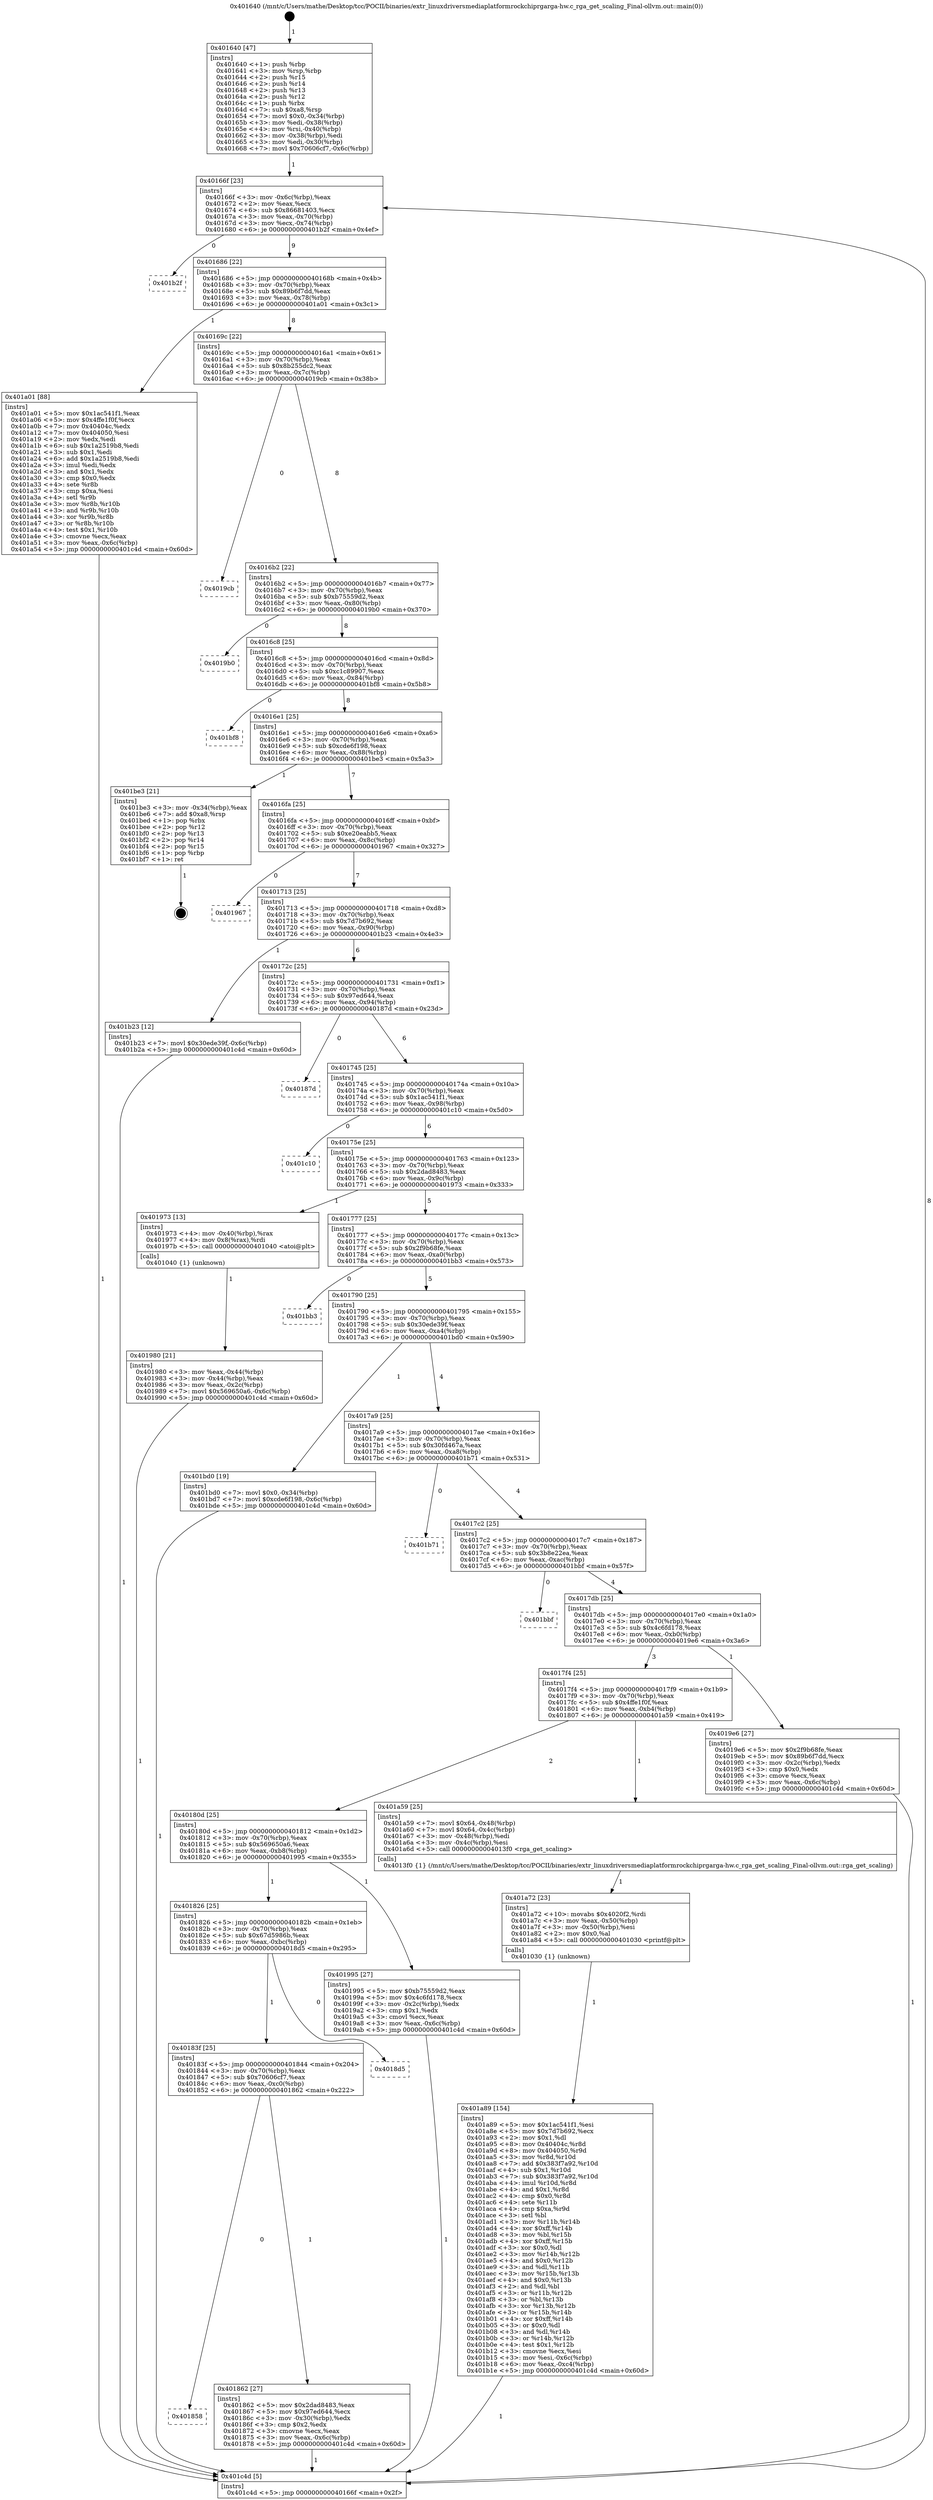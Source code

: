 digraph "0x401640" {
  label = "0x401640 (/mnt/c/Users/mathe/Desktop/tcc/POCII/binaries/extr_linuxdriversmediaplatformrockchiprgarga-hw.c_rga_get_scaling_Final-ollvm.out::main(0))"
  labelloc = "t"
  node[shape=record]

  Entry [label="",width=0.3,height=0.3,shape=circle,fillcolor=black,style=filled]
  "0x40166f" [label="{
     0x40166f [23]\l
     | [instrs]\l
     &nbsp;&nbsp;0x40166f \<+3\>: mov -0x6c(%rbp),%eax\l
     &nbsp;&nbsp;0x401672 \<+2\>: mov %eax,%ecx\l
     &nbsp;&nbsp;0x401674 \<+6\>: sub $0x86681403,%ecx\l
     &nbsp;&nbsp;0x40167a \<+3\>: mov %eax,-0x70(%rbp)\l
     &nbsp;&nbsp;0x40167d \<+3\>: mov %ecx,-0x74(%rbp)\l
     &nbsp;&nbsp;0x401680 \<+6\>: je 0000000000401b2f \<main+0x4ef\>\l
  }"]
  "0x401b2f" [label="{
     0x401b2f\l
  }", style=dashed]
  "0x401686" [label="{
     0x401686 [22]\l
     | [instrs]\l
     &nbsp;&nbsp;0x401686 \<+5\>: jmp 000000000040168b \<main+0x4b\>\l
     &nbsp;&nbsp;0x40168b \<+3\>: mov -0x70(%rbp),%eax\l
     &nbsp;&nbsp;0x40168e \<+5\>: sub $0x89b6f7dd,%eax\l
     &nbsp;&nbsp;0x401693 \<+3\>: mov %eax,-0x78(%rbp)\l
     &nbsp;&nbsp;0x401696 \<+6\>: je 0000000000401a01 \<main+0x3c1\>\l
  }"]
  Exit [label="",width=0.3,height=0.3,shape=circle,fillcolor=black,style=filled,peripheries=2]
  "0x401a01" [label="{
     0x401a01 [88]\l
     | [instrs]\l
     &nbsp;&nbsp;0x401a01 \<+5\>: mov $0x1ac541f1,%eax\l
     &nbsp;&nbsp;0x401a06 \<+5\>: mov $0x4ffe1f0f,%ecx\l
     &nbsp;&nbsp;0x401a0b \<+7\>: mov 0x40404c,%edx\l
     &nbsp;&nbsp;0x401a12 \<+7\>: mov 0x404050,%esi\l
     &nbsp;&nbsp;0x401a19 \<+2\>: mov %edx,%edi\l
     &nbsp;&nbsp;0x401a1b \<+6\>: sub $0x1a2519b8,%edi\l
     &nbsp;&nbsp;0x401a21 \<+3\>: sub $0x1,%edi\l
     &nbsp;&nbsp;0x401a24 \<+6\>: add $0x1a2519b8,%edi\l
     &nbsp;&nbsp;0x401a2a \<+3\>: imul %edi,%edx\l
     &nbsp;&nbsp;0x401a2d \<+3\>: and $0x1,%edx\l
     &nbsp;&nbsp;0x401a30 \<+3\>: cmp $0x0,%edx\l
     &nbsp;&nbsp;0x401a33 \<+4\>: sete %r8b\l
     &nbsp;&nbsp;0x401a37 \<+3\>: cmp $0xa,%esi\l
     &nbsp;&nbsp;0x401a3a \<+4\>: setl %r9b\l
     &nbsp;&nbsp;0x401a3e \<+3\>: mov %r8b,%r10b\l
     &nbsp;&nbsp;0x401a41 \<+3\>: and %r9b,%r10b\l
     &nbsp;&nbsp;0x401a44 \<+3\>: xor %r9b,%r8b\l
     &nbsp;&nbsp;0x401a47 \<+3\>: or %r8b,%r10b\l
     &nbsp;&nbsp;0x401a4a \<+4\>: test $0x1,%r10b\l
     &nbsp;&nbsp;0x401a4e \<+3\>: cmovne %ecx,%eax\l
     &nbsp;&nbsp;0x401a51 \<+3\>: mov %eax,-0x6c(%rbp)\l
     &nbsp;&nbsp;0x401a54 \<+5\>: jmp 0000000000401c4d \<main+0x60d\>\l
  }"]
  "0x40169c" [label="{
     0x40169c [22]\l
     | [instrs]\l
     &nbsp;&nbsp;0x40169c \<+5\>: jmp 00000000004016a1 \<main+0x61\>\l
     &nbsp;&nbsp;0x4016a1 \<+3\>: mov -0x70(%rbp),%eax\l
     &nbsp;&nbsp;0x4016a4 \<+5\>: sub $0x8b255dc2,%eax\l
     &nbsp;&nbsp;0x4016a9 \<+3\>: mov %eax,-0x7c(%rbp)\l
     &nbsp;&nbsp;0x4016ac \<+6\>: je 00000000004019cb \<main+0x38b\>\l
  }"]
  "0x401a89" [label="{
     0x401a89 [154]\l
     | [instrs]\l
     &nbsp;&nbsp;0x401a89 \<+5\>: mov $0x1ac541f1,%esi\l
     &nbsp;&nbsp;0x401a8e \<+5\>: mov $0x7d7b692,%ecx\l
     &nbsp;&nbsp;0x401a93 \<+2\>: mov $0x1,%dl\l
     &nbsp;&nbsp;0x401a95 \<+8\>: mov 0x40404c,%r8d\l
     &nbsp;&nbsp;0x401a9d \<+8\>: mov 0x404050,%r9d\l
     &nbsp;&nbsp;0x401aa5 \<+3\>: mov %r8d,%r10d\l
     &nbsp;&nbsp;0x401aa8 \<+7\>: add $0x383f7a92,%r10d\l
     &nbsp;&nbsp;0x401aaf \<+4\>: sub $0x1,%r10d\l
     &nbsp;&nbsp;0x401ab3 \<+7\>: sub $0x383f7a92,%r10d\l
     &nbsp;&nbsp;0x401aba \<+4\>: imul %r10d,%r8d\l
     &nbsp;&nbsp;0x401abe \<+4\>: and $0x1,%r8d\l
     &nbsp;&nbsp;0x401ac2 \<+4\>: cmp $0x0,%r8d\l
     &nbsp;&nbsp;0x401ac6 \<+4\>: sete %r11b\l
     &nbsp;&nbsp;0x401aca \<+4\>: cmp $0xa,%r9d\l
     &nbsp;&nbsp;0x401ace \<+3\>: setl %bl\l
     &nbsp;&nbsp;0x401ad1 \<+3\>: mov %r11b,%r14b\l
     &nbsp;&nbsp;0x401ad4 \<+4\>: xor $0xff,%r14b\l
     &nbsp;&nbsp;0x401ad8 \<+3\>: mov %bl,%r15b\l
     &nbsp;&nbsp;0x401adb \<+4\>: xor $0xff,%r15b\l
     &nbsp;&nbsp;0x401adf \<+3\>: xor $0x0,%dl\l
     &nbsp;&nbsp;0x401ae2 \<+3\>: mov %r14b,%r12b\l
     &nbsp;&nbsp;0x401ae5 \<+4\>: and $0x0,%r12b\l
     &nbsp;&nbsp;0x401ae9 \<+3\>: and %dl,%r11b\l
     &nbsp;&nbsp;0x401aec \<+3\>: mov %r15b,%r13b\l
     &nbsp;&nbsp;0x401aef \<+4\>: and $0x0,%r13b\l
     &nbsp;&nbsp;0x401af3 \<+2\>: and %dl,%bl\l
     &nbsp;&nbsp;0x401af5 \<+3\>: or %r11b,%r12b\l
     &nbsp;&nbsp;0x401af8 \<+3\>: or %bl,%r13b\l
     &nbsp;&nbsp;0x401afb \<+3\>: xor %r13b,%r12b\l
     &nbsp;&nbsp;0x401afe \<+3\>: or %r15b,%r14b\l
     &nbsp;&nbsp;0x401b01 \<+4\>: xor $0xff,%r14b\l
     &nbsp;&nbsp;0x401b05 \<+3\>: or $0x0,%dl\l
     &nbsp;&nbsp;0x401b08 \<+3\>: and %dl,%r14b\l
     &nbsp;&nbsp;0x401b0b \<+3\>: or %r14b,%r12b\l
     &nbsp;&nbsp;0x401b0e \<+4\>: test $0x1,%r12b\l
     &nbsp;&nbsp;0x401b12 \<+3\>: cmovne %ecx,%esi\l
     &nbsp;&nbsp;0x401b15 \<+3\>: mov %esi,-0x6c(%rbp)\l
     &nbsp;&nbsp;0x401b18 \<+6\>: mov %eax,-0xc4(%rbp)\l
     &nbsp;&nbsp;0x401b1e \<+5\>: jmp 0000000000401c4d \<main+0x60d\>\l
  }"]
  "0x4019cb" [label="{
     0x4019cb\l
  }", style=dashed]
  "0x4016b2" [label="{
     0x4016b2 [22]\l
     | [instrs]\l
     &nbsp;&nbsp;0x4016b2 \<+5\>: jmp 00000000004016b7 \<main+0x77\>\l
     &nbsp;&nbsp;0x4016b7 \<+3\>: mov -0x70(%rbp),%eax\l
     &nbsp;&nbsp;0x4016ba \<+5\>: sub $0xb75559d2,%eax\l
     &nbsp;&nbsp;0x4016bf \<+3\>: mov %eax,-0x80(%rbp)\l
     &nbsp;&nbsp;0x4016c2 \<+6\>: je 00000000004019b0 \<main+0x370\>\l
  }"]
  "0x401a72" [label="{
     0x401a72 [23]\l
     | [instrs]\l
     &nbsp;&nbsp;0x401a72 \<+10\>: movabs $0x4020f2,%rdi\l
     &nbsp;&nbsp;0x401a7c \<+3\>: mov %eax,-0x50(%rbp)\l
     &nbsp;&nbsp;0x401a7f \<+3\>: mov -0x50(%rbp),%esi\l
     &nbsp;&nbsp;0x401a82 \<+2\>: mov $0x0,%al\l
     &nbsp;&nbsp;0x401a84 \<+5\>: call 0000000000401030 \<printf@plt\>\l
     | [calls]\l
     &nbsp;&nbsp;0x401030 \{1\} (unknown)\l
  }"]
  "0x4019b0" [label="{
     0x4019b0\l
  }", style=dashed]
  "0x4016c8" [label="{
     0x4016c8 [25]\l
     | [instrs]\l
     &nbsp;&nbsp;0x4016c8 \<+5\>: jmp 00000000004016cd \<main+0x8d\>\l
     &nbsp;&nbsp;0x4016cd \<+3\>: mov -0x70(%rbp),%eax\l
     &nbsp;&nbsp;0x4016d0 \<+5\>: sub $0xc1c89907,%eax\l
     &nbsp;&nbsp;0x4016d5 \<+6\>: mov %eax,-0x84(%rbp)\l
     &nbsp;&nbsp;0x4016db \<+6\>: je 0000000000401bf8 \<main+0x5b8\>\l
  }"]
  "0x401980" [label="{
     0x401980 [21]\l
     | [instrs]\l
     &nbsp;&nbsp;0x401980 \<+3\>: mov %eax,-0x44(%rbp)\l
     &nbsp;&nbsp;0x401983 \<+3\>: mov -0x44(%rbp),%eax\l
     &nbsp;&nbsp;0x401986 \<+3\>: mov %eax,-0x2c(%rbp)\l
     &nbsp;&nbsp;0x401989 \<+7\>: movl $0x569650a6,-0x6c(%rbp)\l
     &nbsp;&nbsp;0x401990 \<+5\>: jmp 0000000000401c4d \<main+0x60d\>\l
  }"]
  "0x401bf8" [label="{
     0x401bf8\l
  }", style=dashed]
  "0x4016e1" [label="{
     0x4016e1 [25]\l
     | [instrs]\l
     &nbsp;&nbsp;0x4016e1 \<+5\>: jmp 00000000004016e6 \<main+0xa6\>\l
     &nbsp;&nbsp;0x4016e6 \<+3\>: mov -0x70(%rbp),%eax\l
     &nbsp;&nbsp;0x4016e9 \<+5\>: sub $0xcde6f198,%eax\l
     &nbsp;&nbsp;0x4016ee \<+6\>: mov %eax,-0x88(%rbp)\l
     &nbsp;&nbsp;0x4016f4 \<+6\>: je 0000000000401be3 \<main+0x5a3\>\l
  }"]
  "0x401640" [label="{
     0x401640 [47]\l
     | [instrs]\l
     &nbsp;&nbsp;0x401640 \<+1\>: push %rbp\l
     &nbsp;&nbsp;0x401641 \<+3\>: mov %rsp,%rbp\l
     &nbsp;&nbsp;0x401644 \<+2\>: push %r15\l
     &nbsp;&nbsp;0x401646 \<+2\>: push %r14\l
     &nbsp;&nbsp;0x401648 \<+2\>: push %r13\l
     &nbsp;&nbsp;0x40164a \<+2\>: push %r12\l
     &nbsp;&nbsp;0x40164c \<+1\>: push %rbx\l
     &nbsp;&nbsp;0x40164d \<+7\>: sub $0xa8,%rsp\l
     &nbsp;&nbsp;0x401654 \<+7\>: movl $0x0,-0x34(%rbp)\l
     &nbsp;&nbsp;0x40165b \<+3\>: mov %edi,-0x38(%rbp)\l
     &nbsp;&nbsp;0x40165e \<+4\>: mov %rsi,-0x40(%rbp)\l
     &nbsp;&nbsp;0x401662 \<+3\>: mov -0x38(%rbp),%edi\l
     &nbsp;&nbsp;0x401665 \<+3\>: mov %edi,-0x30(%rbp)\l
     &nbsp;&nbsp;0x401668 \<+7\>: movl $0x70606cf7,-0x6c(%rbp)\l
  }"]
  "0x401be3" [label="{
     0x401be3 [21]\l
     | [instrs]\l
     &nbsp;&nbsp;0x401be3 \<+3\>: mov -0x34(%rbp),%eax\l
     &nbsp;&nbsp;0x401be6 \<+7\>: add $0xa8,%rsp\l
     &nbsp;&nbsp;0x401bed \<+1\>: pop %rbx\l
     &nbsp;&nbsp;0x401bee \<+2\>: pop %r12\l
     &nbsp;&nbsp;0x401bf0 \<+2\>: pop %r13\l
     &nbsp;&nbsp;0x401bf2 \<+2\>: pop %r14\l
     &nbsp;&nbsp;0x401bf4 \<+2\>: pop %r15\l
     &nbsp;&nbsp;0x401bf6 \<+1\>: pop %rbp\l
     &nbsp;&nbsp;0x401bf7 \<+1\>: ret\l
  }"]
  "0x4016fa" [label="{
     0x4016fa [25]\l
     | [instrs]\l
     &nbsp;&nbsp;0x4016fa \<+5\>: jmp 00000000004016ff \<main+0xbf\>\l
     &nbsp;&nbsp;0x4016ff \<+3\>: mov -0x70(%rbp),%eax\l
     &nbsp;&nbsp;0x401702 \<+5\>: sub $0xe20eabb5,%eax\l
     &nbsp;&nbsp;0x401707 \<+6\>: mov %eax,-0x8c(%rbp)\l
     &nbsp;&nbsp;0x40170d \<+6\>: je 0000000000401967 \<main+0x327\>\l
  }"]
  "0x401c4d" [label="{
     0x401c4d [5]\l
     | [instrs]\l
     &nbsp;&nbsp;0x401c4d \<+5\>: jmp 000000000040166f \<main+0x2f\>\l
  }"]
  "0x401967" [label="{
     0x401967\l
  }", style=dashed]
  "0x401713" [label="{
     0x401713 [25]\l
     | [instrs]\l
     &nbsp;&nbsp;0x401713 \<+5\>: jmp 0000000000401718 \<main+0xd8\>\l
     &nbsp;&nbsp;0x401718 \<+3\>: mov -0x70(%rbp),%eax\l
     &nbsp;&nbsp;0x40171b \<+5\>: sub $0x7d7b692,%eax\l
     &nbsp;&nbsp;0x401720 \<+6\>: mov %eax,-0x90(%rbp)\l
     &nbsp;&nbsp;0x401726 \<+6\>: je 0000000000401b23 \<main+0x4e3\>\l
  }"]
  "0x401858" [label="{
     0x401858\l
  }", style=dashed]
  "0x401b23" [label="{
     0x401b23 [12]\l
     | [instrs]\l
     &nbsp;&nbsp;0x401b23 \<+7\>: movl $0x30ede39f,-0x6c(%rbp)\l
     &nbsp;&nbsp;0x401b2a \<+5\>: jmp 0000000000401c4d \<main+0x60d\>\l
  }"]
  "0x40172c" [label="{
     0x40172c [25]\l
     | [instrs]\l
     &nbsp;&nbsp;0x40172c \<+5\>: jmp 0000000000401731 \<main+0xf1\>\l
     &nbsp;&nbsp;0x401731 \<+3\>: mov -0x70(%rbp),%eax\l
     &nbsp;&nbsp;0x401734 \<+5\>: sub $0x97ed644,%eax\l
     &nbsp;&nbsp;0x401739 \<+6\>: mov %eax,-0x94(%rbp)\l
     &nbsp;&nbsp;0x40173f \<+6\>: je 000000000040187d \<main+0x23d\>\l
  }"]
  "0x401862" [label="{
     0x401862 [27]\l
     | [instrs]\l
     &nbsp;&nbsp;0x401862 \<+5\>: mov $0x2dad8483,%eax\l
     &nbsp;&nbsp;0x401867 \<+5\>: mov $0x97ed644,%ecx\l
     &nbsp;&nbsp;0x40186c \<+3\>: mov -0x30(%rbp),%edx\l
     &nbsp;&nbsp;0x40186f \<+3\>: cmp $0x2,%edx\l
     &nbsp;&nbsp;0x401872 \<+3\>: cmovne %ecx,%eax\l
     &nbsp;&nbsp;0x401875 \<+3\>: mov %eax,-0x6c(%rbp)\l
     &nbsp;&nbsp;0x401878 \<+5\>: jmp 0000000000401c4d \<main+0x60d\>\l
  }"]
  "0x40187d" [label="{
     0x40187d\l
  }", style=dashed]
  "0x401745" [label="{
     0x401745 [25]\l
     | [instrs]\l
     &nbsp;&nbsp;0x401745 \<+5\>: jmp 000000000040174a \<main+0x10a\>\l
     &nbsp;&nbsp;0x40174a \<+3\>: mov -0x70(%rbp),%eax\l
     &nbsp;&nbsp;0x40174d \<+5\>: sub $0x1ac541f1,%eax\l
     &nbsp;&nbsp;0x401752 \<+6\>: mov %eax,-0x98(%rbp)\l
     &nbsp;&nbsp;0x401758 \<+6\>: je 0000000000401c10 \<main+0x5d0\>\l
  }"]
  "0x40183f" [label="{
     0x40183f [25]\l
     | [instrs]\l
     &nbsp;&nbsp;0x40183f \<+5\>: jmp 0000000000401844 \<main+0x204\>\l
     &nbsp;&nbsp;0x401844 \<+3\>: mov -0x70(%rbp),%eax\l
     &nbsp;&nbsp;0x401847 \<+5\>: sub $0x70606cf7,%eax\l
     &nbsp;&nbsp;0x40184c \<+6\>: mov %eax,-0xc0(%rbp)\l
     &nbsp;&nbsp;0x401852 \<+6\>: je 0000000000401862 \<main+0x222\>\l
  }"]
  "0x401c10" [label="{
     0x401c10\l
  }", style=dashed]
  "0x40175e" [label="{
     0x40175e [25]\l
     | [instrs]\l
     &nbsp;&nbsp;0x40175e \<+5\>: jmp 0000000000401763 \<main+0x123\>\l
     &nbsp;&nbsp;0x401763 \<+3\>: mov -0x70(%rbp),%eax\l
     &nbsp;&nbsp;0x401766 \<+5\>: sub $0x2dad8483,%eax\l
     &nbsp;&nbsp;0x40176b \<+6\>: mov %eax,-0x9c(%rbp)\l
     &nbsp;&nbsp;0x401771 \<+6\>: je 0000000000401973 \<main+0x333\>\l
  }"]
  "0x4018d5" [label="{
     0x4018d5\l
  }", style=dashed]
  "0x401973" [label="{
     0x401973 [13]\l
     | [instrs]\l
     &nbsp;&nbsp;0x401973 \<+4\>: mov -0x40(%rbp),%rax\l
     &nbsp;&nbsp;0x401977 \<+4\>: mov 0x8(%rax),%rdi\l
     &nbsp;&nbsp;0x40197b \<+5\>: call 0000000000401040 \<atoi@plt\>\l
     | [calls]\l
     &nbsp;&nbsp;0x401040 \{1\} (unknown)\l
  }"]
  "0x401777" [label="{
     0x401777 [25]\l
     | [instrs]\l
     &nbsp;&nbsp;0x401777 \<+5\>: jmp 000000000040177c \<main+0x13c\>\l
     &nbsp;&nbsp;0x40177c \<+3\>: mov -0x70(%rbp),%eax\l
     &nbsp;&nbsp;0x40177f \<+5\>: sub $0x2f9b68fe,%eax\l
     &nbsp;&nbsp;0x401784 \<+6\>: mov %eax,-0xa0(%rbp)\l
     &nbsp;&nbsp;0x40178a \<+6\>: je 0000000000401bb3 \<main+0x573\>\l
  }"]
  "0x401826" [label="{
     0x401826 [25]\l
     | [instrs]\l
     &nbsp;&nbsp;0x401826 \<+5\>: jmp 000000000040182b \<main+0x1eb\>\l
     &nbsp;&nbsp;0x40182b \<+3\>: mov -0x70(%rbp),%eax\l
     &nbsp;&nbsp;0x40182e \<+5\>: sub $0x67d5986b,%eax\l
     &nbsp;&nbsp;0x401833 \<+6\>: mov %eax,-0xbc(%rbp)\l
     &nbsp;&nbsp;0x401839 \<+6\>: je 00000000004018d5 \<main+0x295\>\l
  }"]
  "0x401bb3" [label="{
     0x401bb3\l
  }", style=dashed]
  "0x401790" [label="{
     0x401790 [25]\l
     | [instrs]\l
     &nbsp;&nbsp;0x401790 \<+5\>: jmp 0000000000401795 \<main+0x155\>\l
     &nbsp;&nbsp;0x401795 \<+3\>: mov -0x70(%rbp),%eax\l
     &nbsp;&nbsp;0x401798 \<+5\>: sub $0x30ede39f,%eax\l
     &nbsp;&nbsp;0x40179d \<+6\>: mov %eax,-0xa4(%rbp)\l
     &nbsp;&nbsp;0x4017a3 \<+6\>: je 0000000000401bd0 \<main+0x590\>\l
  }"]
  "0x401995" [label="{
     0x401995 [27]\l
     | [instrs]\l
     &nbsp;&nbsp;0x401995 \<+5\>: mov $0xb75559d2,%eax\l
     &nbsp;&nbsp;0x40199a \<+5\>: mov $0x4c6fd178,%ecx\l
     &nbsp;&nbsp;0x40199f \<+3\>: mov -0x2c(%rbp),%edx\l
     &nbsp;&nbsp;0x4019a2 \<+3\>: cmp $0x1,%edx\l
     &nbsp;&nbsp;0x4019a5 \<+3\>: cmovl %ecx,%eax\l
     &nbsp;&nbsp;0x4019a8 \<+3\>: mov %eax,-0x6c(%rbp)\l
     &nbsp;&nbsp;0x4019ab \<+5\>: jmp 0000000000401c4d \<main+0x60d\>\l
  }"]
  "0x401bd0" [label="{
     0x401bd0 [19]\l
     | [instrs]\l
     &nbsp;&nbsp;0x401bd0 \<+7\>: movl $0x0,-0x34(%rbp)\l
     &nbsp;&nbsp;0x401bd7 \<+7\>: movl $0xcde6f198,-0x6c(%rbp)\l
     &nbsp;&nbsp;0x401bde \<+5\>: jmp 0000000000401c4d \<main+0x60d\>\l
  }"]
  "0x4017a9" [label="{
     0x4017a9 [25]\l
     | [instrs]\l
     &nbsp;&nbsp;0x4017a9 \<+5\>: jmp 00000000004017ae \<main+0x16e\>\l
     &nbsp;&nbsp;0x4017ae \<+3\>: mov -0x70(%rbp),%eax\l
     &nbsp;&nbsp;0x4017b1 \<+5\>: sub $0x30fd467a,%eax\l
     &nbsp;&nbsp;0x4017b6 \<+6\>: mov %eax,-0xa8(%rbp)\l
     &nbsp;&nbsp;0x4017bc \<+6\>: je 0000000000401b71 \<main+0x531\>\l
  }"]
  "0x40180d" [label="{
     0x40180d [25]\l
     | [instrs]\l
     &nbsp;&nbsp;0x40180d \<+5\>: jmp 0000000000401812 \<main+0x1d2\>\l
     &nbsp;&nbsp;0x401812 \<+3\>: mov -0x70(%rbp),%eax\l
     &nbsp;&nbsp;0x401815 \<+5\>: sub $0x569650a6,%eax\l
     &nbsp;&nbsp;0x40181a \<+6\>: mov %eax,-0xb8(%rbp)\l
     &nbsp;&nbsp;0x401820 \<+6\>: je 0000000000401995 \<main+0x355\>\l
  }"]
  "0x401b71" [label="{
     0x401b71\l
  }", style=dashed]
  "0x4017c2" [label="{
     0x4017c2 [25]\l
     | [instrs]\l
     &nbsp;&nbsp;0x4017c2 \<+5\>: jmp 00000000004017c7 \<main+0x187\>\l
     &nbsp;&nbsp;0x4017c7 \<+3\>: mov -0x70(%rbp),%eax\l
     &nbsp;&nbsp;0x4017ca \<+5\>: sub $0x3b8e22ea,%eax\l
     &nbsp;&nbsp;0x4017cf \<+6\>: mov %eax,-0xac(%rbp)\l
     &nbsp;&nbsp;0x4017d5 \<+6\>: je 0000000000401bbf \<main+0x57f\>\l
  }"]
  "0x401a59" [label="{
     0x401a59 [25]\l
     | [instrs]\l
     &nbsp;&nbsp;0x401a59 \<+7\>: movl $0x64,-0x48(%rbp)\l
     &nbsp;&nbsp;0x401a60 \<+7\>: movl $0x64,-0x4c(%rbp)\l
     &nbsp;&nbsp;0x401a67 \<+3\>: mov -0x48(%rbp),%edi\l
     &nbsp;&nbsp;0x401a6a \<+3\>: mov -0x4c(%rbp),%esi\l
     &nbsp;&nbsp;0x401a6d \<+5\>: call 00000000004013f0 \<rga_get_scaling\>\l
     | [calls]\l
     &nbsp;&nbsp;0x4013f0 \{1\} (/mnt/c/Users/mathe/Desktop/tcc/POCII/binaries/extr_linuxdriversmediaplatformrockchiprgarga-hw.c_rga_get_scaling_Final-ollvm.out::rga_get_scaling)\l
  }"]
  "0x401bbf" [label="{
     0x401bbf\l
  }", style=dashed]
  "0x4017db" [label="{
     0x4017db [25]\l
     | [instrs]\l
     &nbsp;&nbsp;0x4017db \<+5\>: jmp 00000000004017e0 \<main+0x1a0\>\l
     &nbsp;&nbsp;0x4017e0 \<+3\>: mov -0x70(%rbp),%eax\l
     &nbsp;&nbsp;0x4017e3 \<+5\>: sub $0x4c6fd178,%eax\l
     &nbsp;&nbsp;0x4017e8 \<+6\>: mov %eax,-0xb0(%rbp)\l
     &nbsp;&nbsp;0x4017ee \<+6\>: je 00000000004019e6 \<main+0x3a6\>\l
  }"]
  "0x4017f4" [label="{
     0x4017f4 [25]\l
     | [instrs]\l
     &nbsp;&nbsp;0x4017f4 \<+5\>: jmp 00000000004017f9 \<main+0x1b9\>\l
     &nbsp;&nbsp;0x4017f9 \<+3\>: mov -0x70(%rbp),%eax\l
     &nbsp;&nbsp;0x4017fc \<+5\>: sub $0x4ffe1f0f,%eax\l
     &nbsp;&nbsp;0x401801 \<+6\>: mov %eax,-0xb4(%rbp)\l
     &nbsp;&nbsp;0x401807 \<+6\>: je 0000000000401a59 \<main+0x419\>\l
  }"]
  "0x4019e6" [label="{
     0x4019e6 [27]\l
     | [instrs]\l
     &nbsp;&nbsp;0x4019e6 \<+5\>: mov $0x2f9b68fe,%eax\l
     &nbsp;&nbsp;0x4019eb \<+5\>: mov $0x89b6f7dd,%ecx\l
     &nbsp;&nbsp;0x4019f0 \<+3\>: mov -0x2c(%rbp),%edx\l
     &nbsp;&nbsp;0x4019f3 \<+3\>: cmp $0x0,%edx\l
     &nbsp;&nbsp;0x4019f6 \<+3\>: cmove %ecx,%eax\l
     &nbsp;&nbsp;0x4019f9 \<+3\>: mov %eax,-0x6c(%rbp)\l
     &nbsp;&nbsp;0x4019fc \<+5\>: jmp 0000000000401c4d \<main+0x60d\>\l
  }"]
  Entry -> "0x401640" [label=" 1"]
  "0x40166f" -> "0x401b2f" [label=" 0"]
  "0x40166f" -> "0x401686" [label=" 9"]
  "0x401be3" -> Exit [label=" 1"]
  "0x401686" -> "0x401a01" [label=" 1"]
  "0x401686" -> "0x40169c" [label=" 8"]
  "0x401bd0" -> "0x401c4d" [label=" 1"]
  "0x40169c" -> "0x4019cb" [label=" 0"]
  "0x40169c" -> "0x4016b2" [label=" 8"]
  "0x401b23" -> "0x401c4d" [label=" 1"]
  "0x4016b2" -> "0x4019b0" [label=" 0"]
  "0x4016b2" -> "0x4016c8" [label=" 8"]
  "0x401a89" -> "0x401c4d" [label=" 1"]
  "0x4016c8" -> "0x401bf8" [label=" 0"]
  "0x4016c8" -> "0x4016e1" [label=" 8"]
  "0x401a72" -> "0x401a89" [label=" 1"]
  "0x4016e1" -> "0x401be3" [label=" 1"]
  "0x4016e1" -> "0x4016fa" [label=" 7"]
  "0x401a59" -> "0x401a72" [label=" 1"]
  "0x4016fa" -> "0x401967" [label=" 0"]
  "0x4016fa" -> "0x401713" [label=" 7"]
  "0x401a01" -> "0x401c4d" [label=" 1"]
  "0x401713" -> "0x401b23" [label=" 1"]
  "0x401713" -> "0x40172c" [label=" 6"]
  "0x4019e6" -> "0x401c4d" [label=" 1"]
  "0x40172c" -> "0x40187d" [label=" 0"]
  "0x40172c" -> "0x401745" [label=" 6"]
  "0x401995" -> "0x401c4d" [label=" 1"]
  "0x401745" -> "0x401c10" [label=" 0"]
  "0x401745" -> "0x40175e" [label=" 6"]
  "0x401973" -> "0x401980" [label=" 1"]
  "0x40175e" -> "0x401973" [label=" 1"]
  "0x40175e" -> "0x401777" [label=" 5"]
  "0x401c4d" -> "0x40166f" [label=" 8"]
  "0x401777" -> "0x401bb3" [label=" 0"]
  "0x401777" -> "0x401790" [label=" 5"]
  "0x401862" -> "0x401c4d" [label=" 1"]
  "0x401790" -> "0x401bd0" [label=" 1"]
  "0x401790" -> "0x4017a9" [label=" 4"]
  "0x40183f" -> "0x401858" [label=" 0"]
  "0x4017a9" -> "0x401b71" [label=" 0"]
  "0x4017a9" -> "0x4017c2" [label=" 4"]
  "0x401980" -> "0x401c4d" [label=" 1"]
  "0x4017c2" -> "0x401bbf" [label=" 0"]
  "0x4017c2" -> "0x4017db" [label=" 4"]
  "0x401826" -> "0x40183f" [label=" 1"]
  "0x4017db" -> "0x4019e6" [label=" 1"]
  "0x4017db" -> "0x4017f4" [label=" 3"]
  "0x401826" -> "0x4018d5" [label=" 0"]
  "0x4017f4" -> "0x401a59" [label=" 1"]
  "0x4017f4" -> "0x40180d" [label=" 2"]
  "0x40183f" -> "0x401862" [label=" 1"]
  "0x40180d" -> "0x401995" [label=" 1"]
  "0x40180d" -> "0x401826" [label=" 1"]
  "0x401640" -> "0x40166f" [label=" 1"]
}
